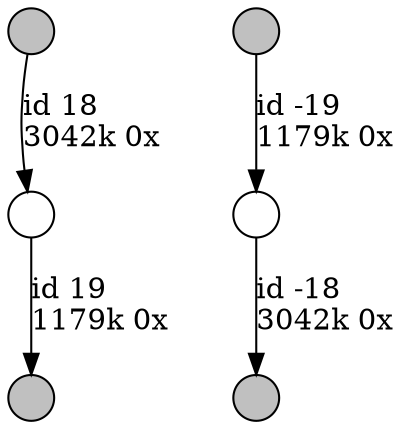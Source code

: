 digraph {
nodesep = 0.5;
node [shape = circle, label = "", height = 0.3];
"0" [style = "filled", fillcolor = "grey"];
"1" [style = "filled", fillcolor = "grey"];
"2" [style = "filled", fillcolor = "grey"];
"3" [style = "filled", fillcolor = "grey"];
"4" -> "2" [label = "id -18\l3042k 0x", color = "black"] ;
"3" -> "5" [label = "id 18\l3042k 0x", color = "black"] ;
"1" -> "4" [label = "id -19\l1179k 0x", color = "black"] ;
"5" -> "0" [label = "id 19\l1179k 0x", color = "black"] ;
}
